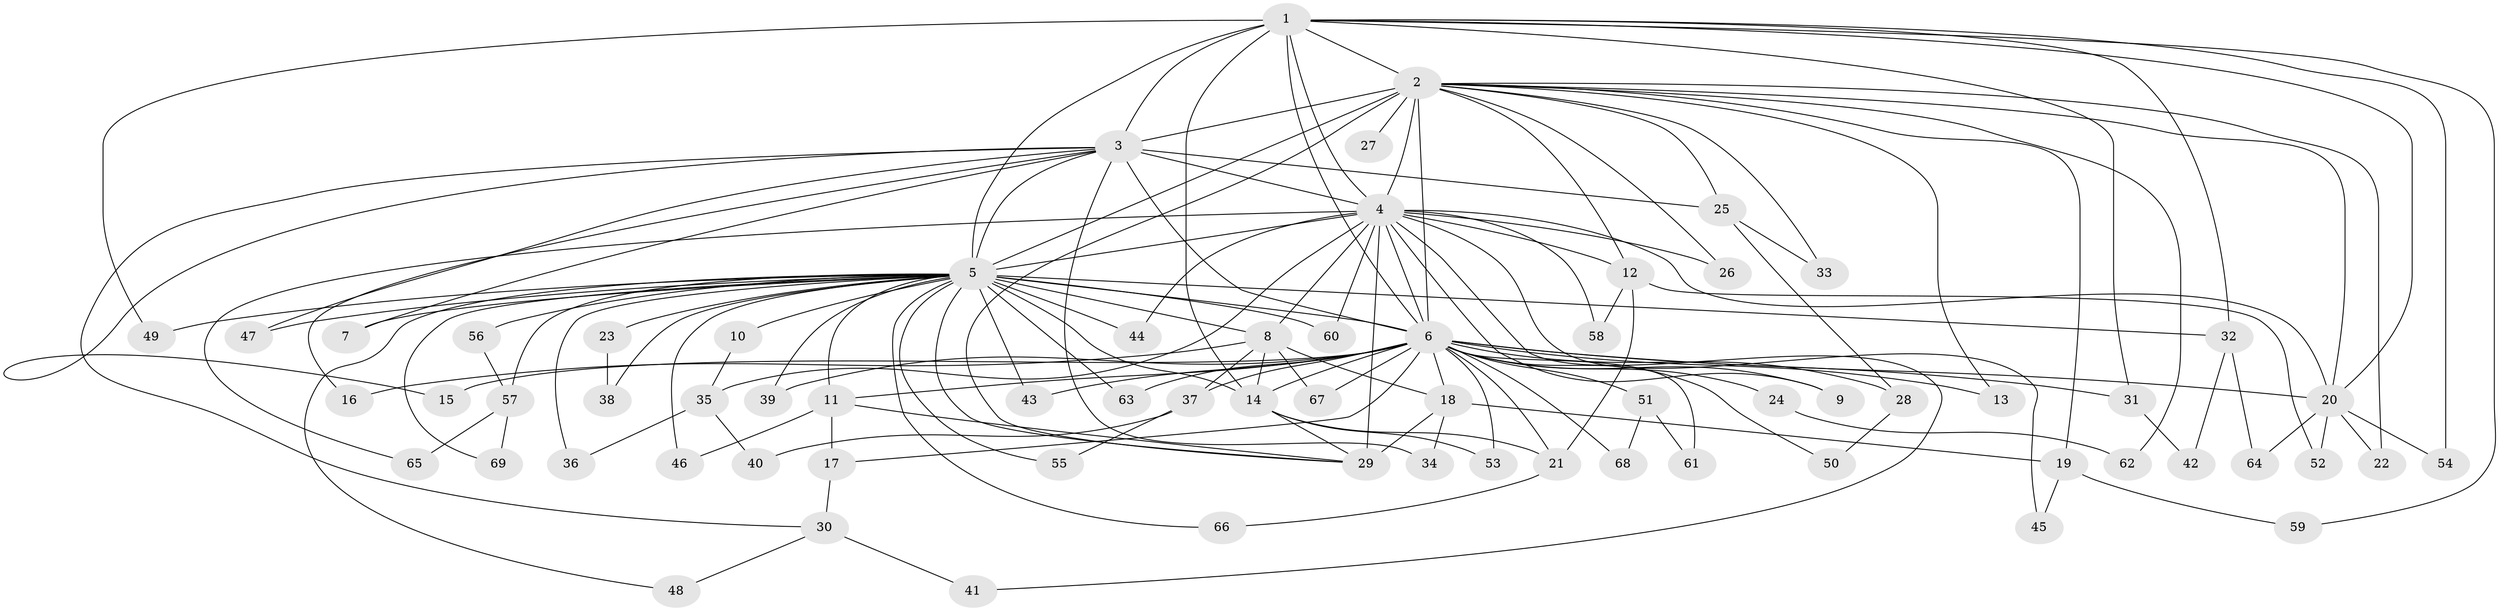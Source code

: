 // original degree distribution, {17: 0.020833333333333332, 15: 0.010416666666666666, 22: 0.010416666666666666, 31: 0.010416666666666666, 16: 0.010416666666666666, 30: 0.010416666666666666, 19: 0.03125, 3: 0.13541666666666666, 7: 0.020833333333333332, 2: 0.5833333333333334, 5: 0.041666666666666664, 4: 0.11458333333333333}
// Generated by graph-tools (version 1.1) at 2025/49/03/04/25 22:49:54]
// undirected, 69 vertices, 144 edges
graph export_dot {
  node [color=gray90,style=filled];
  1;
  2;
  3;
  4;
  5;
  6;
  7;
  8;
  9;
  10;
  11;
  12;
  13;
  14;
  15;
  16;
  17;
  18;
  19;
  20;
  21;
  22;
  23;
  24;
  25;
  26;
  27;
  28;
  29;
  30;
  31;
  32;
  33;
  34;
  35;
  36;
  37;
  38;
  39;
  40;
  41;
  42;
  43;
  44;
  45;
  46;
  47;
  48;
  49;
  50;
  51;
  52;
  53;
  54;
  55;
  56;
  57;
  58;
  59;
  60;
  61;
  62;
  63;
  64;
  65;
  66;
  67;
  68;
  69;
  1 -- 2 [weight=3.0];
  1 -- 3 [weight=1.0];
  1 -- 4 [weight=2.0];
  1 -- 5 [weight=2.0];
  1 -- 6 [weight=2.0];
  1 -- 14 [weight=1.0];
  1 -- 20 [weight=1.0];
  1 -- 31 [weight=1.0];
  1 -- 32 [weight=1.0];
  1 -- 49 [weight=1.0];
  1 -- 54 [weight=1.0];
  1 -- 59 [weight=1.0];
  2 -- 3 [weight=3.0];
  2 -- 4 [weight=4.0];
  2 -- 5 [weight=4.0];
  2 -- 6 [weight=4.0];
  2 -- 12 [weight=1.0];
  2 -- 13 [weight=1.0];
  2 -- 19 [weight=1.0];
  2 -- 20 [weight=1.0];
  2 -- 22 [weight=1.0];
  2 -- 25 [weight=1.0];
  2 -- 26 [weight=1.0];
  2 -- 27 [weight=2.0];
  2 -- 29 [weight=1.0];
  2 -- 33 [weight=1.0];
  2 -- 62 [weight=1.0];
  3 -- 4 [weight=2.0];
  3 -- 5 [weight=2.0];
  3 -- 6 [weight=2.0];
  3 -- 7 [weight=1.0];
  3 -- 15 [weight=1.0];
  3 -- 16 [weight=1.0];
  3 -- 25 [weight=1.0];
  3 -- 30 [weight=1.0];
  3 -- 34 [weight=1.0];
  3 -- 47 [weight=1.0];
  4 -- 5 [weight=4.0];
  4 -- 6 [weight=4.0];
  4 -- 8 [weight=1.0];
  4 -- 9 [weight=1.0];
  4 -- 12 [weight=1.0];
  4 -- 20 [weight=1.0];
  4 -- 26 [weight=1.0];
  4 -- 29 [weight=9.0];
  4 -- 35 [weight=1.0];
  4 -- 41 [weight=1.0];
  4 -- 44 [weight=1.0];
  4 -- 45 [weight=1.0];
  4 -- 58 [weight=1.0];
  4 -- 60 [weight=1.0];
  4 -- 65 [weight=1.0];
  5 -- 6 [weight=4.0];
  5 -- 7 [weight=2.0];
  5 -- 8 [weight=3.0];
  5 -- 10 [weight=2.0];
  5 -- 11 [weight=1.0];
  5 -- 14 [weight=1.0];
  5 -- 23 [weight=1.0];
  5 -- 29 [weight=1.0];
  5 -- 32 [weight=1.0];
  5 -- 36 [weight=1.0];
  5 -- 38 [weight=1.0];
  5 -- 39 [weight=1.0];
  5 -- 43 [weight=1.0];
  5 -- 44 [weight=1.0];
  5 -- 46 [weight=1.0];
  5 -- 47 [weight=1.0];
  5 -- 48 [weight=1.0];
  5 -- 49 [weight=1.0];
  5 -- 55 [weight=1.0];
  5 -- 56 [weight=2.0];
  5 -- 57 [weight=1.0];
  5 -- 60 [weight=1.0];
  5 -- 63 [weight=1.0];
  5 -- 66 [weight=1.0];
  5 -- 69 [weight=1.0];
  6 -- 9 [weight=1.0];
  6 -- 11 [weight=1.0];
  6 -- 13 [weight=1.0];
  6 -- 14 [weight=2.0];
  6 -- 15 [weight=1.0];
  6 -- 17 [weight=1.0];
  6 -- 18 [weight=1.0];
  6 -- 20 [weight=1.0];
  6 -- 21 [weight=1.0];
  6 -- 24 [weight=1.0];
  6 -- 28 [weight=1.0];
  6 -- 31 [weight=1.0];
  6 -- 37 [weight=1.0];
  6 -- 39 [weight=2.0];
  6 -- 43 [weight=1.0];
  6 -- 50 [weight=1.0];
  6 -- 51 [weight=2.0];
  6 -- 53 [weight=1.0];
  6 -- 61 [weight=1.0];
  6 -- 63 [weight=1.0];
  6 -- 67 [weight=1.0];
  6 -- 68 [weight=1.0];
  8 -- 14 [weight=1.0];
  8 -- 16 [weight=1.0];
  8 -- 18 [weight=1.0];
  8 -- 37 [weight=1.0];
  8 -- 67 [weight=1.0];
  10 -- 35 [weight=1.0];
  11 -- 17 [weight=1.0];
  11 -- 29 [weight=1.0];
  11 -- 46 [weight=1.0];
  12 -- 21 [weight=1.0];
  12 -- 52 [weight=1.0];
  12 -- 58 [weight=1.0];
  14 -- 21 [weight=4.0];
  14 -- 29 [weight=1.0];
  14 -- 53 [weight=1.0];
  17 -- 30 [weight=1.0];
  18 -- 19 [weight=1.0];
  18 -- 29 [weight=1.0];
  18 -- 34 [weight=1.0];
  19 -- 45 [weight=1.0];
  19 -- 59 [weight=1.0];
  20 -- 22 [weight=1.0];
  20 -- 52 [weight=1.0];
  20 -- 54 [weight=1.0];
  20 -- 64 [weight=1.0];
  21 -- 66 [weight=1.0];
  23 -- 38 [weight=1.0];
  24 -- 62 [weight=1.0];
  25 -- 28 [weight=1.0];
  25 -- 33 [weight=1.0];
  28 -- 50 [weight=1.0];
  30 -- 41 [weight=1.0];
  30 -- 48 [weight=1.0];
  31 -- 42 [weight=1.0];
  32 -- 42 [weight=1.0];
  32 -- 64 [weight=1.0];
  35 -- 36 [weight=1.0];
  35 -- 40 [weight=1.0];
  37 -- 40 [weight=1.0];
  37 -- 55 [weight=1.0];
  51 -- 61 [weight=1.0];
  51 -- 68 [weight=1.0];
  56 -- 57 [weight=1.0];
  57 -- 65 [weight=1.0];
  57 -- 69 [weight=1.0];
}
